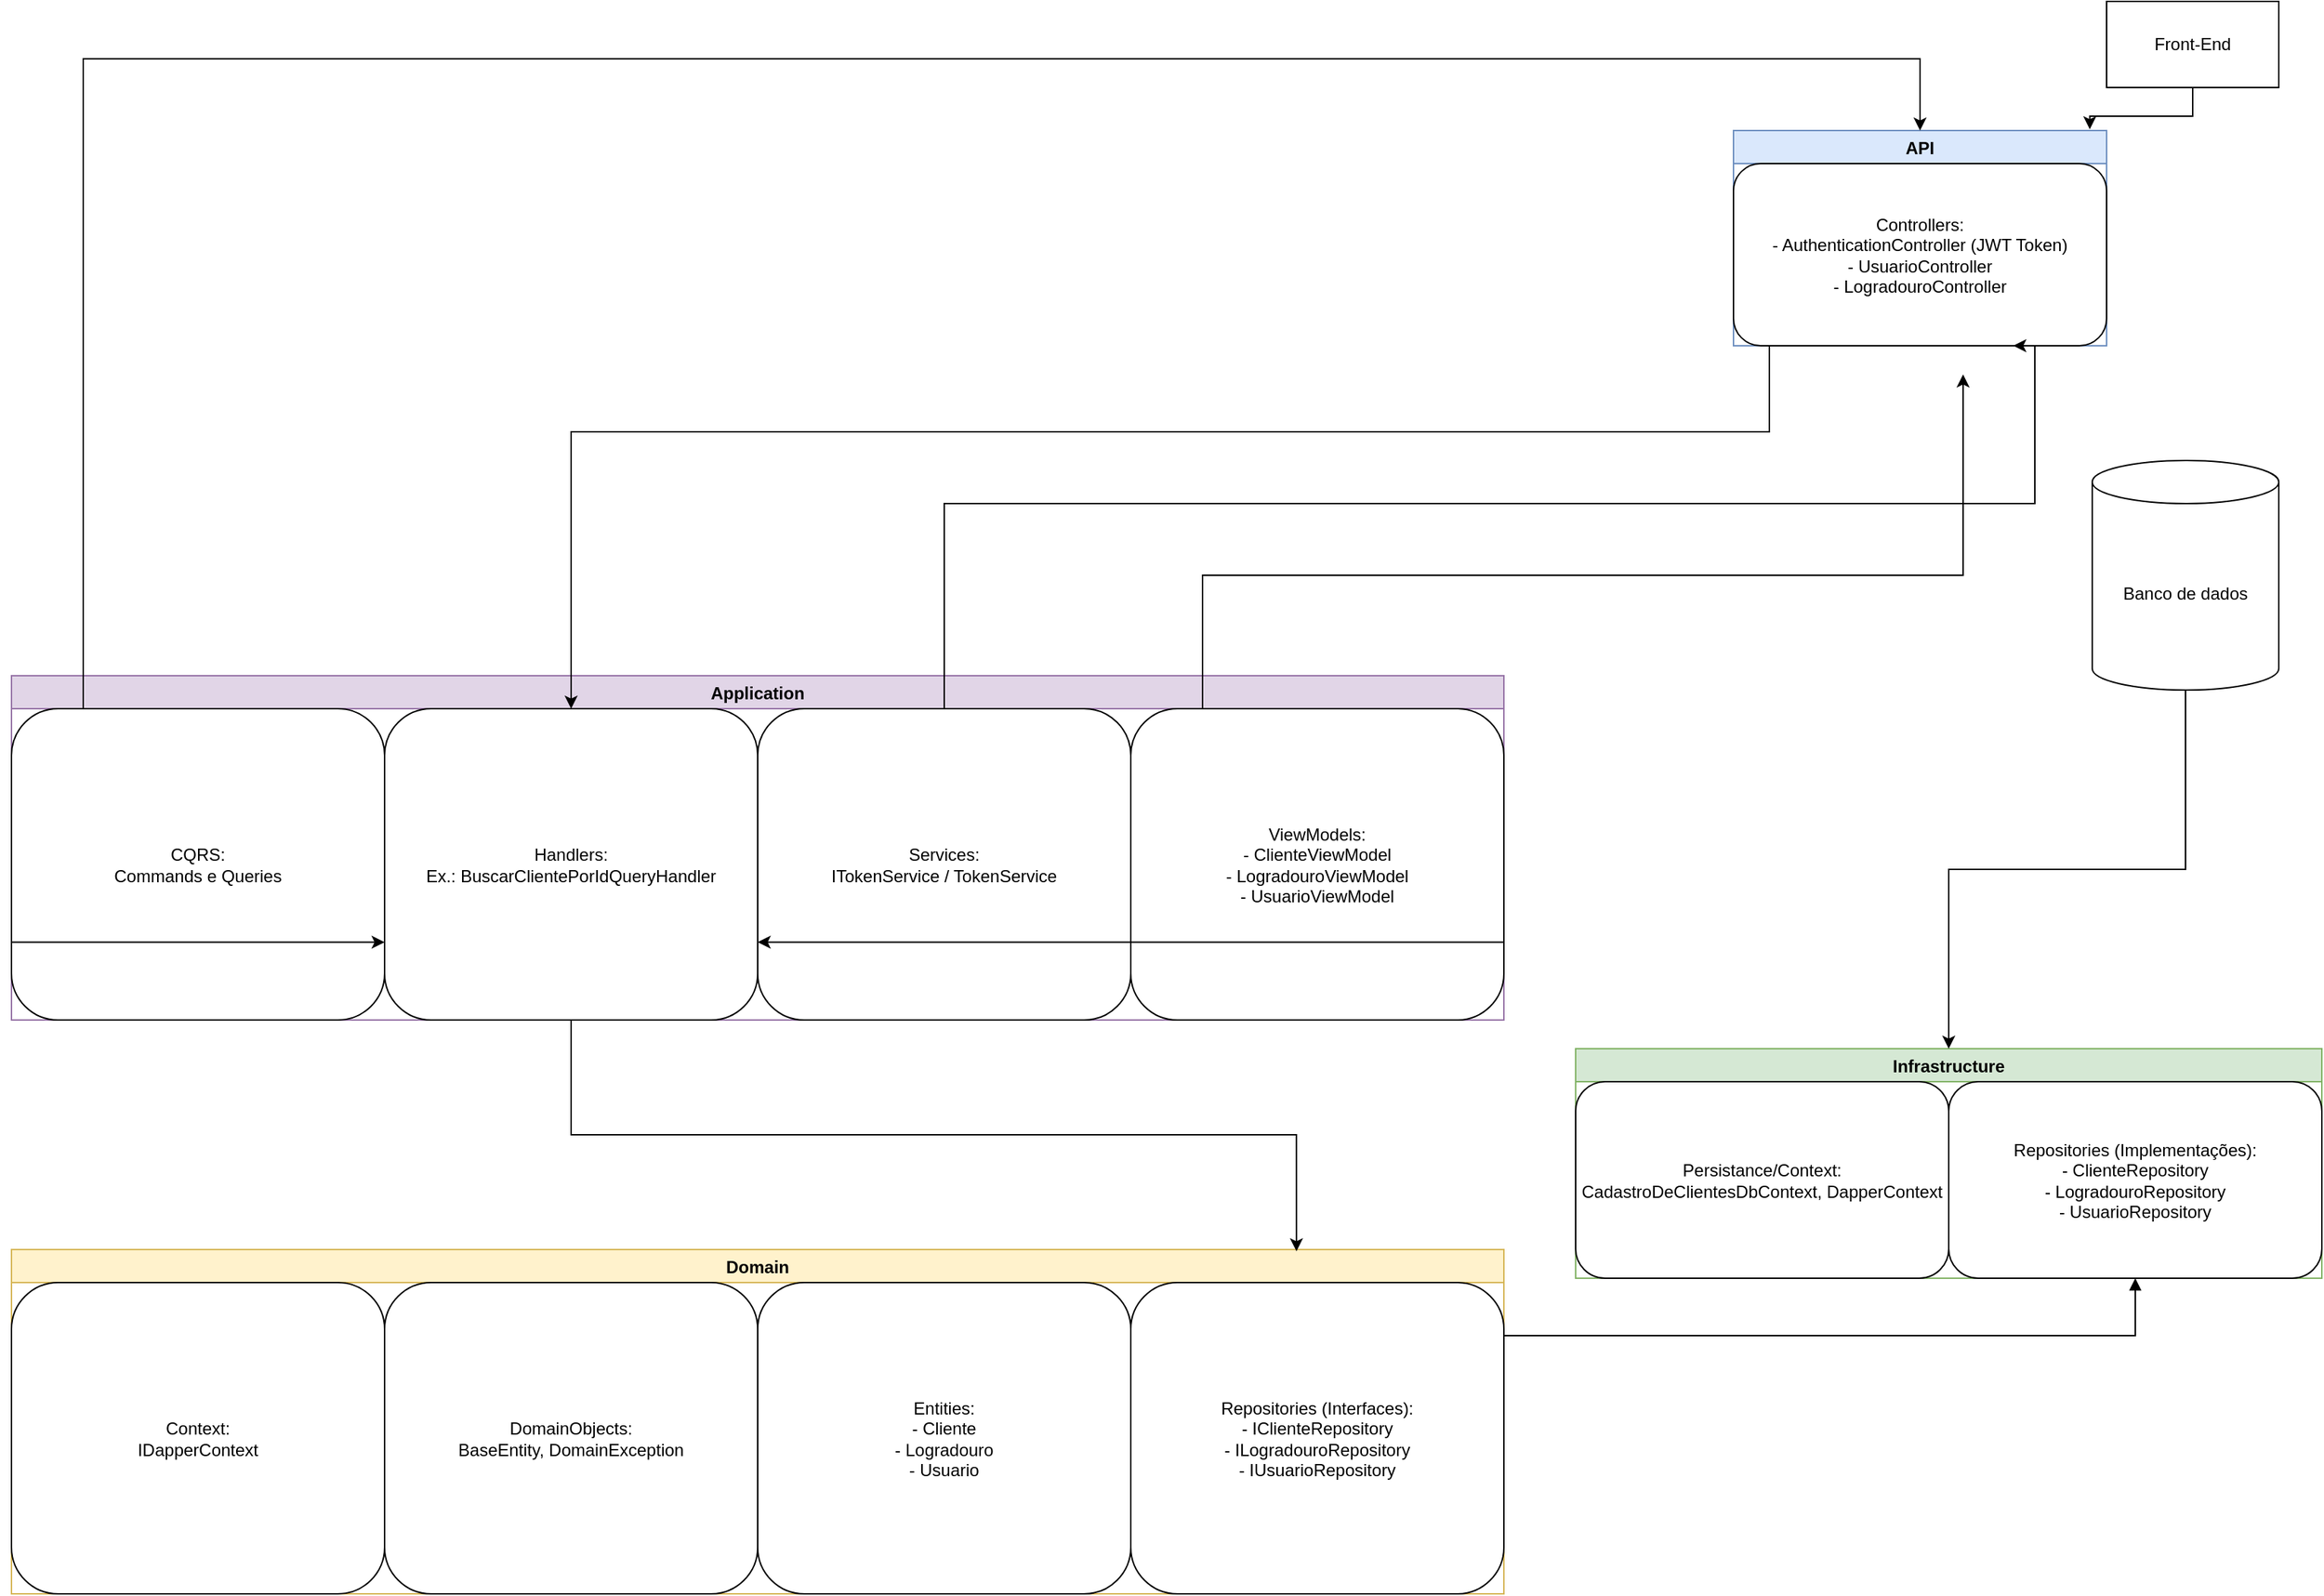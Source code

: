 <mxfile version="24.7.17">
  <diagram name="Arquitetura" id="pgsTqpg4z9vWzN79li32">
    <mxGraphModel dx="2143" dy="1175" grid="1" gridSize="10" guides="1" tooltips="1" connect="1" arrows="1" fold="1" page="1" pageScale="1" pageWidth="827" pageHeight="1169" math="0" shadow="0">
      <root>
        <mxCell id="0" />
        <mxCell id="1" parent="0" />
        <mxCell id="4fvh-DP6Njax80GAh6JK-46" value="API" style="swimlane;childLayout=stackLayout;horizontal=1;fillColor=#dae8fc;strokeColor=#6c8ebf;" vertex="1" parent="1">
          <mxGeometry x="1230" y="120" width="260" height="150" as="geometry" />
        </mxCell>
        <mxCell id="4fvh-DP6Njax80GAh6JK-48" value="Controllers:&#xa;- AuthenticationController (JWT Token)&#xa;- UsuarioController&#xa;- LogradouroController" style="rounded=1;whiteSpace=wrap;html=1;fillColor=#ffffff;strokeColor=#000000;" vertex="1" parent="4fvh-DP6Njax80GAh6JK-46">
          <mxGeometry y="23" width="260" height="127" as="geometry" />
        </mxCell>
        <mxCell id="4fvh-DP6Njax80GAh6JK-49" value="Application" style="swimlane;childLayout=stackLayout;horizontal=1;fillColor=#e1d5e7;strokeColor=#9673a6;" vertex="1" parent="1">
          <mxGeometry x="30" y="500" width="1040" height="240" as="geometry" />
        </mxCell>
        <mxCell id="4fvh-DP6Njax80GAh6JK-50" value="CQRS:&#xa;Commands e Queries" style="rounded=1;whiteSpace=wrap;html=1;fillColor=#ffffff;strokeColor=#000000;" vertex="1" parent="4fvh-DP6Njax80GAh6JK-49">
          <mxGeometry y="23" width="260" height="217" as="geometry" />
        </mxCell>
        <mxCell id="4fvh-DP6Njax80GAh6JK-51" value="Handlers:&#xa;Ex.: BuscarClientePorIdQueryHandler" style="rounded=1;whiteSpace=wrap;html=1;fillColor=#ffffff;strokeColor=#000000;" vertex="1" parent="4fvh-DP6Njax80GAh6JK-49">
          <mxGeometry x="260" y="23" width="260" height="217" as="geometry" />
        </mxCell>
        <mxCell id="4fvh-DP6Njax80GAh6JK-52" value="Services:&#xa;ITokenService / TokenService" style="rounded=1;whiteSpace=wrap;html=1;fillColor=#ffffff;strokeColor=#000000;" vertex="1" parent="4fvh-DP6Njax80GAh6JK-49">
          <mxGeometry x="520" y="23" width="260" height="217" as="geometry" />
        </mxCell>
        <mxCell id="4fvh-DP6Njax80GAh6JK-53" value="ViewModels:&#xa;- ClienteViewModel&#xa;- LogradouroViewModel&#xa;- UsuarioViewModel" style="rounded=1;whiteSpace=wrap;html=1;fillColor=#ffffff;strokeColor=#000000;" vertex="1" parent="4fvh-DP6Njax80GAh6JK-49">
          <mxGeometry x="780" y="23" width="260" height="217" as="geometry" />
        </mxCell>
        <mxCell id="4fvh-DP6Njax80GAh6JK-69" style="edgeStyle=orthogonalEdgeStyle;rounded=0;orthogonalLoop=1;jettySize=auto;html=1;exitX=0;exitY=0.75;exitDx=0;exitDy=0;entryX=1;entryY=0.75;entryDx=0;entryDy=0;" edge="1" parent="4fvh-DP6Njax80GAh6JK-49" source="4fvh-DP6Njax80GAh6JK-50" target="4fvh-DP6Njax80GAh6JK-50">
          <mxGeometry relative="1" as="geometry">
            <Array as="points">
              <mxPoint x="160" y="186" />
              <mxPoint x="160" y="186" />
            </Array>
          </mxGeometry>
        </mxCell>
        <mxCell id="4fvh-DP6Njax80GAh6JK-82" style="edgeStyle=orthogonalEdgeStyle;rounded=0;orthogonalLoop=1;jettySize=auto;html=1;exitX=1;exitY=0.75;exitDx=0;exitDy=0;entryX=0;entryY=0.75;entryDx=0;entryDy=0;" edge="1" parent="4fvh-DP6Njax80GAh6JK-49" source="4fvh-DP6Njax80GAh6JK-49" target="4fvh-DP6Njax80GAh6JK-52">
          <mxGeometry relative="1" as="geometry">
            <Array as="points">
              <mxPoint x="1040" y="186" />
            </Array>
          </mxGeometry>
        </mxCell>
        <mxCell id="4fvh-DP6Njax80GAh6JK-54" value="Domain" style="swimlane;childLayout=stackLayout;horizontal=1;fillColor=#fff2cc;strokeColor=#d6b656;" vertex="1" parent="1">
          <mxGeometry x="30" y="900" width="1040" height="240" as="geometry" />
        </mxCell>
        <mxCell id="4fvh-DP6Njax80GAh6JK-55" value="Context:&#xa;IDapperContext" style="rounded=1;whiteSpace=wrap;html=1;fillColor=#ffffff;strokeColor=#000000;" vertex="1" parent="4fvh-DP6Njax80GAh6JK-54">
          <mxGeometry y="23" width="260" height="217" as="geometry" />
        </mxCell>
        <mxCell id="4fvh-DP6Njax80GAh6JK-56" value="DomainObjects:&#xa;BaseEntity, DomainException" style="rounded=1;whiteSpace=wrap;html=1;fillColor=#ffffff;strokeColor=#000000;" vertex="1" parent="4fvh-DP6Njax80GAh6JK-54">
          <mxGeometry x="260" y="23" width="260" height="217" as="geometry" />
        </mxCell>
        <mxCell id="4fvh-DP6Njax80GAh6JK-57" value="Entities:&#xa;- Cliente&#xa;- Logradouro&#xa;- Usuario" style="rounded=1;whiteSpace=wrap;html=1;fillColor=#ffffff;strokeColor=#000000;" vertex="1" parent="4fvh-DP6Njax80GAh6JK-54">
          <mxGeometry x="520" y="23" width="260" height="217" as="geometry" />
        </mxCell>
        <mxCell id="4fvh-DP6Njax80GAh6JK-58" value="Repositories (Interfaces):&#xa;- IClienteRepository&#xa;- ILogradouroRepository&#xa;- IUsuarioRepository" style="rounded=1;whiteSpace=wrap;html=1;fillColor=#ffffff;strokeColor=#000000;" vertex="1" parent="4fvh-DP6Njax80GAh6JK-54">
          <mxGeometry x="780" y="23" width="260" height="217" as="geometry" />
        </mxCell>
        <mxCell id="4fvh-DP6Njax80GAh6JK-59" value="Infrastructure" style="swimlane;childLayout=stackLayout;horizontal=1;fillColor=#d5e8d4;strokeColor=#82b366;" vertex="1" parent="1">
          <mxGeometry x="1120" y="760" width="520" height="160" as="geometry" />
        </mxCell>
        <mxCell id="4fvh-DP6Njax80GAh6JK-60" value="Persistance/Context:&#xa;CadastroDeClientesDbContext, DapperContext" style="rounded=1;whiteSpace=wrap;html=1;fillColor=#ffffff;strokeColor=#000000;" vertex="1" parent="4fvh-DP6Njax80GAh6JK-59">
          <mxGeometry y="23" width="260" height="137" as="geometry" />
        </mxCell>
        <mxCell id="4fvh-DP6Njax80GAh6JK-61" value="Repositories (Implementações):&#xa;- ClienteRepository&#xa;- LogradouroRepository&#xa;- UsuarioRepository" style="rounded=1;whiteSpace=wrap;html=1;fillColor=#ffffff;strokeColor=#000000;" vertex="1" parent="4fvh-DP6Njax80GAh6JK-59">
          <mxGeometry x="260" y="23" width="260" height="137" as="geometry" />
        </mxCell>
        <mxCell id="4fvh-DP6Njax80GAh6JK-63" style="edgeStyle=elbowEdgeStyle;rounded=0;endArrow=block;html=1;strokeColor=#000000;" edge="1" parent="1" source="4fvh-DP6Njax80GAh6JK-50" target="4fvh-DP6Njax80GAh6JK-51">
          <mxGeometry relative="1" as="geometry" />
        </mxCell>
        <mxCell id="4fvh-DP6Njax80GAh6JK-67" style="edgeStyle=elbowEdgeStyle;rounded=0;endArrow=block;html=1;strokeColor=#000000;entryX=0.5;entryY=1;entryDx=0;entryDy=0;" edge="1" parent="1" source="4fvh-DP6Njax80GAh6JK-58" target="4fvh-DP6Njax80GAh6JK-61">
          <mxGeometry relative="1" as="geometry">
            <Array as="points">
              <mxPoint x="1510" y="960" />
            </Array>
          </mxGeometry>
        </mxCell>
        <mxCell id="4fvh-DP6Njax80GAh6JK-70" style="edgeStyle=orthogonalEdgeStyle;rounded=0;orthogonalLoop=1;jettySize=auto;html=1;entryX=0.5;entryY=0;entryDx=0;entryDy=0;" edge="1" parent="1" source="4fvh-DP6Njax80GAh6JK-50" target="4fvh-DP6Njax80GAh6JK-46">
          <mxGeometry relative="1" as="geometry">
            <mxPoint x="1370" y="70" as="targetPoint" />
            <Array as="points">
              <mxPoint x="80" y="70" />
              <mxPoint x="1360" y="70" />
            </Array>
          </mxGeometry>
        </mxCell>
        <mxCell id="4fvh-DP6Njax80GAh6JK-73" style="edgeStyle=orthogonalEdgeStyle;rounded=0;orthogonalLoop=1;jettySize=auto;html=1;exitX=0.5;exitY=1;exitDx=0;exitDy=0;entryX=0.861;entryY=0.005;entryDx=0;entryDy=0;entryPerimeter=0;" edge="1" parent="1" source="4fvh-DP6Njax80GAh6JK-51" target="4fvh-DP6Njax80GAh6JK-54">
          <mxGeometry relative="1" as="geometry" />
        </mxCell>
        <mxCell id="4fvh-DP6Njax80GAh6JK-74" style="edgeStyle=orthogonalEdgeStyle;rounded=0;orthogonalLoop=1;jettySize=auto;html=1;" edge="1" parent="1" source="4fvh-DP6Njax80GAh6JK-53">
          <mxGeometry relative="1" as="geometry">
            <mxPoint x="1390" y="290" as="targetPoint" />
            <Array as="points">
              <mxPoint x="860" y="430" />
              <mxPoint x="1390" y="430" />
            </Array>
          </mxGeometry>
        </mxCell>
        <mxCell id="4fvh-DP6Njax80GAh6JK-77" style="edgeStyle=orthogonalEdgeStyle;rounded=0;orthogonalLoop=1;jettySize=auto;html=1;entryX=0.955;entryY=-0.006;entryDx=0;entryDy=0;entryPerimeter=0;" edge="1" parent="1" source="4fvh-DP6Njax80GAh6JK-75" target="4fvh-DP6Njax80GAh6JK-46">
          <mxGeometry relative="1" as="geometry" />
        </mxCell>
        <mxCell id="4fvh-DP6Njax80GAh6JK-75" value="Front-End" style="rounded=0;whiteSpace=wrap;html=1;" vertex="1" parent="1">
          <mxGeometry x="1490" y="30" width="120" height="60" as="geometry" />
        </mxCell>
        <mxCell id="4fvh-DP6Njax80GAh6JK-79" style="edgeStyle=orthogonalEdgeStyle;rounded=0;orthogonalLoop=1;jettySize=auto;html=1;entryX=0.5;entryY=0;entryDx=0;entryDy=0;" edge="1" parent="1" source="4fvh-DP6Njax80GAh6JK-78" target="4fvh-DP6Njax80GAh6JK-59">
          <mxGeometry relative="1" as="geometry" />
        </mxCell>
        <mxCell id="4fvh-DP6Njax80GAh6JK-78" value="Banco de dados" style="shape=cylinder3;whiteSpace=wrap;html=1;boundedLbl=1;backgroundOutline=1;size=15;" vertex="1" parent="1">
          <mxGeometry x="1480" y="350" width="130" height="160" as="geometry" />
        </mxCell>
        <mxCell id="4fvh-DP6Njax80GAh6JK-85" style="edgeStyle=orthogonalEdgeStyle;rounded=0;orthogonalLoop=1;jettySize=auto;html=1;exitX=0.25;exitY=1;exitDx=0;exitDy=0;entryX=0.5;entryY=0;entryDx=0;entryDy=0;" edge="1" parent="1" source="4fvh-DP6Njax80GAh6JK-48" target="4fvh-DP6Njax80GAh6JK-51">
          <mxGeometry relative="1" as="geometry">
            <Array as="points">
              <mxPoint x="1255" y="330" />
              <mxPoint x="420" y="330" />
            </Array>
          </mxGeometry>
        </mxCell>
        <mxCell id="4fvh-DP6Njax80GAh6JK-86" style="edgeStyle=orthogonalEdgeStyle;rounded=0;orthogonalLoop=1;jettySize=auto;html=1;entryX=0.75;entryY=1;entryDx=0;entryDy=0;" edge="1" parent="1" source="4fvh-DP6Njax80GAh6JK-52" target="4fvh-DP6Njax80GAh6JK-48">
          <mxGeometry relative="1" as="geometry">
            <Array as="points">
              <mxPoint x="680" y="380" />
              <mxPoint x="1440" y="380" />
              <mxPoint x="1440" y="270" />
            </Array>
          </mxGeometry>
        </mxCell>
      </root>
    </mxGraphModel>
  </diagram>
</mxfile>
